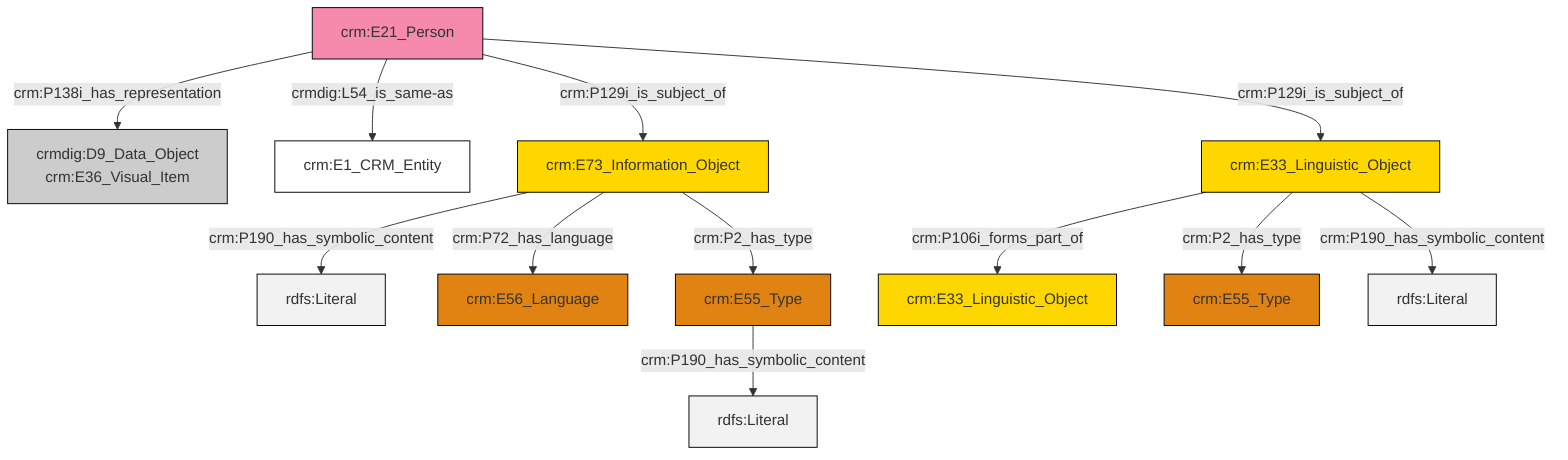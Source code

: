 graph TD
classDef Literal fill:#f2f2f2,stroke:#000000;
classDef CRM_Entity fill:#FFFFFF,stroke:#000000;
classDef Temporal_Entity fill:#00C9E6, stroke:#000000;
classDef Type fill:#E18312, stroke:#000000;
classDef Time-Span fill:#2C9C91, stroke:#000000;
classDef Appellation fill:#FFEB7F, stroke:#000000;
classDef Place fill:#008836, stroke:#000000;
classDef Persistent_Item fill:#B266B2, stroke:#000000;
classDef Conceptual_Object fill:#FFD700, stroke:#000000;
classDef Physical_Thing fill:#D2B48C, stroke:#000000;
classDef Actor fill:#f58aad, stroke:#000000;
classDef PC_Classes fill:#4ce600, stroke:#000000;
classDef Multi fill:#cccccc,stroke:#000000;

2["crm:E21_Person"]:::Actor -->|crm:P138i_has_representation| 3["crmdig:D9_Data_Object<br>crm:E36_Visual_Item"]:::Multi
2["crm:E21_Person"]:::Actor -->|crmdig:L54_is_same-as| 6["crm:E1_CRM_Entity"]:::CRM_Entity
7["crm:E73_Information_Object"]:::Conceptual_Object -->|crm:P190_has_symbolic_content| 8[rdfs:Literal]:::Literal
0["crm:E55_Type"]:::Type -->|crm:P190_has_symbolic_content| 14[rdfs:Literal]:::Literal
2["crm:E21_Person"]:::Actor -->|crm:P129i_is_subject_of| 7["crm:E73_Information_Object"]:::Conceptual_Object
16["crm:E33_Linguistic_Object"]:::Conceptual_Object -->|crm:P106i_forms_part_of| 4["crm:E33_Linguistic_Object"]:::Conceptual_Object
2["crm:E21_Person"]:::Actor -->|crm:P129i_is_subject_of| 16["crm:E33_Linguistic_Object"]:::Conceptual_Object
7["crm:E73_Information_Object"]:::Conceptual_Object -->|crm:P72_has_language| 11["crm:E56_Language"]:::Type
16["crm:E33_Linguistic_Object"]:::Conceptual_Object -->|crm:P2_has_type| 18["crm:E55_Type"]:::Type
7["crm:E73_Information_Object"]:::Conceptual_Object -->|crm:P2_has_type| 0["crm:E55_Type"]:::Type
16["crm:E33_Linguistic_Object"]:::Conceptual_Object -->|crm:P190_has_symbolic_content| 20[rdfs:Literal]:::Literal